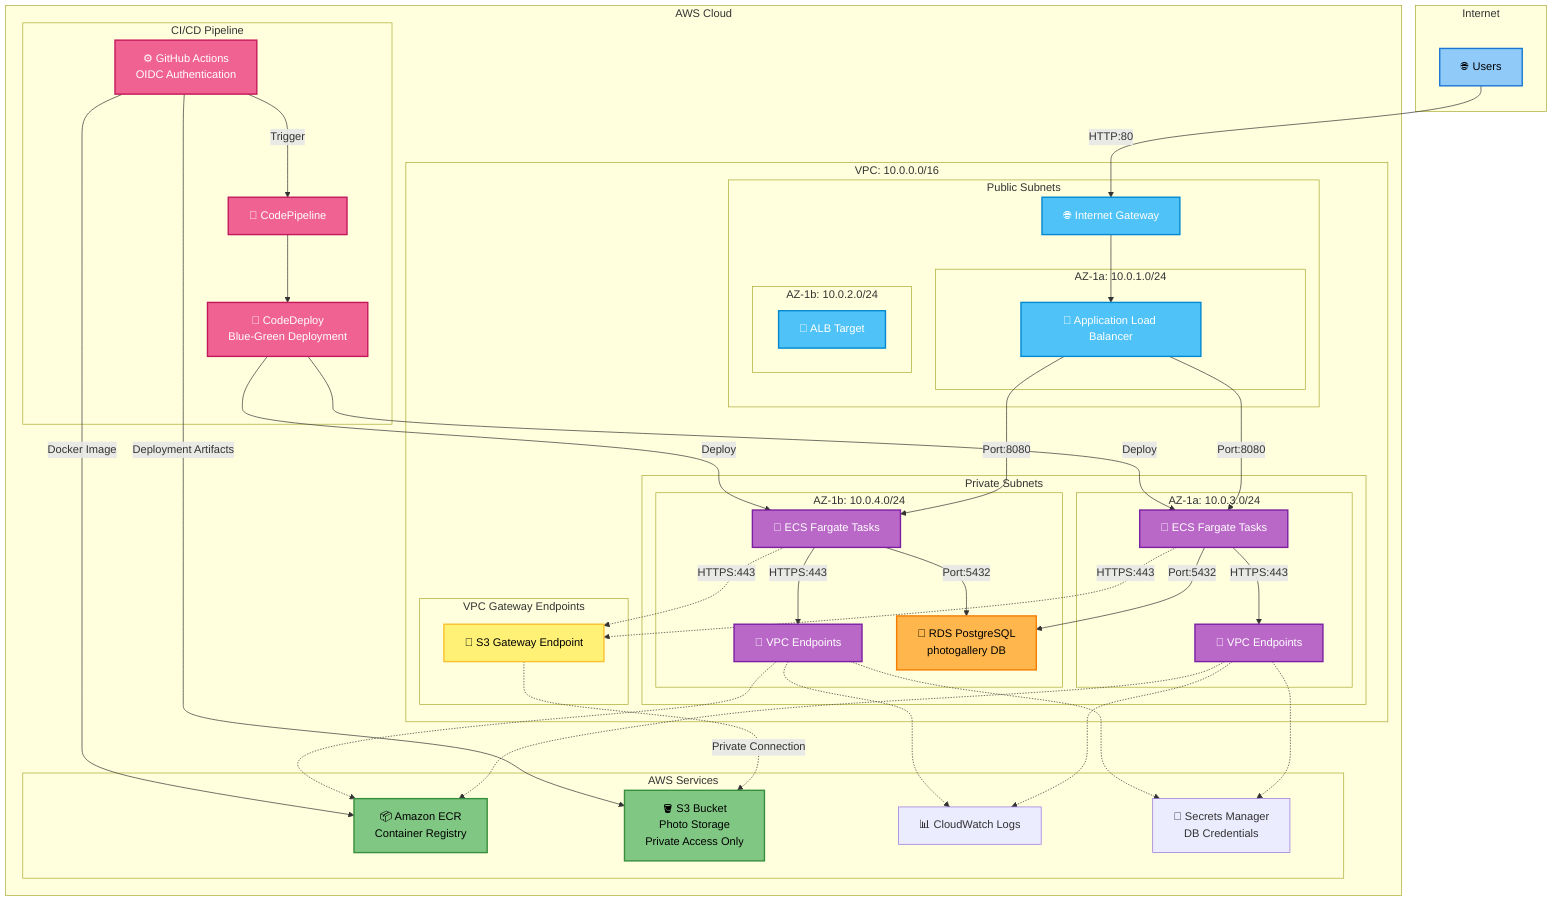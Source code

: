 graph TB
subgraph "Internet"
USER[🌐 Users]
end

subgraph "AWS Cloud"
subgraph "VPC: 10.0.0.0/16"
subgraph "Public Subnets"
subgraph "AZ-1a: 10.0.1.0/24"
ALB[🔄 Application Load Balancer]
end
subgraph "AZ-1b: 10.0.2.0/24"
ALB2[🎯 ALB Target]
end
IGW[🌐 Internet Gateway]
end

subgraph "Private Subnets"
subgraph "AZ-1a: 10.0.3.0/24"
ECS1[🐳 ECS Fargate Tasks]
VPCE1[🔗 VPC Endpoints]
end
subgraph "AZ-1b: 10.0.4.0/24"
ECS2[🐳 ECS Fargate Tasks]
VPCE2[🔗 VPC Endpoints]
RDS[🐘 RDS PostgreSQL<br/>photogallery DB]
end
end

subgraph "VPC Gateway Endpoints"
S3GW[🚪 S3 Gateway Endpoint]
end
end

subgraph "AWS Services"
ECR[📦 Amazon ECR<br/>Container Registry]
S3[🪣 S3 Bucket<br/>Photo Storage<br/>Private Access Only]
CW[📊 CloudWatch Logs]
SM[🔐 Secrets Manager<br/>DB Credentials]
end

subgraph "CI/CD Pipeline"
GH[⚙️ GitHub Actions<br/>OIDC Authentication]
CP[🔄 CodePipeline]
CD[🚀 CodeDeploy<br/>Blue-Green Deployment]
end
end

%% User traffic flow
USER -->|HTTP:80| IGW
IGW --> ALB
ALB -->|Port:8080| ECS1
ALB -->|Port:8080| ECS2

%% ECS to Database
ECS1 -->|Port:5432| RDS
ECS2 -->|Port:5432| RDS

%% ECS to S3 via VPC Endpoint
ECS1 -.->|HTTPS:443| S3GW
ECS2 -.->|HTTPS:443| S3GW
S3GW -.->|Private Connection| S3

%% ECS to AWS Services via VPC Endpoints
ECS1 -->|HTTPS:443| VPCE1
ECS2 -->|HTTPS:443| VPCE2
VPCE1 -.-> ECR
VPCE1 -.-> CW
VPCE1 -.-> SM
VPCE2 -.-> ECR
VPCE2 -.-> CW
VPCE2 -.-> SM

%% CI/CD Flow
GH -->|Docker Image| ECR
GH -->|Deployment Artifacts| S3
GH -->|Trigger| CP
CP --> CD
CD -->|Deploy| ECS1
CD -->|Deploy| ECS2

%% Color Styles
classDef publicSubnet fill:#4fc3f7,stroke:#0288d1,stroke-width:2px,color:white
classDef privateSubnet fill:#ba68c8,stroke:#7b1fa2,stroke-width:2px,color:white
classDef database fill:#ffb74d,stroke:#f57c00,stroke-width:2px,color:black
classDef storage fill:#81c784,stroke:#388e3c,stroke-width:2px,color:black
classDef cicd fill:#f06292,stroke:#c2185b,stroke-width:2px,color:white
classDef endpoint fill:#fff176,stroke:#fbc02d,stroke-width:2px,color:black
classDef internet fill:#90caf9,stroke:#1976d2,stroke-width:2px,color:black

class ALB,ALB2,IGW publicSubnet
class ECS1,ECS2,VPCE1,VPCE2 privateSubnet
class RDS database
class S3,ECR storage
class GH,CP,CD cicd
class S3GW endpoint
class USER internet